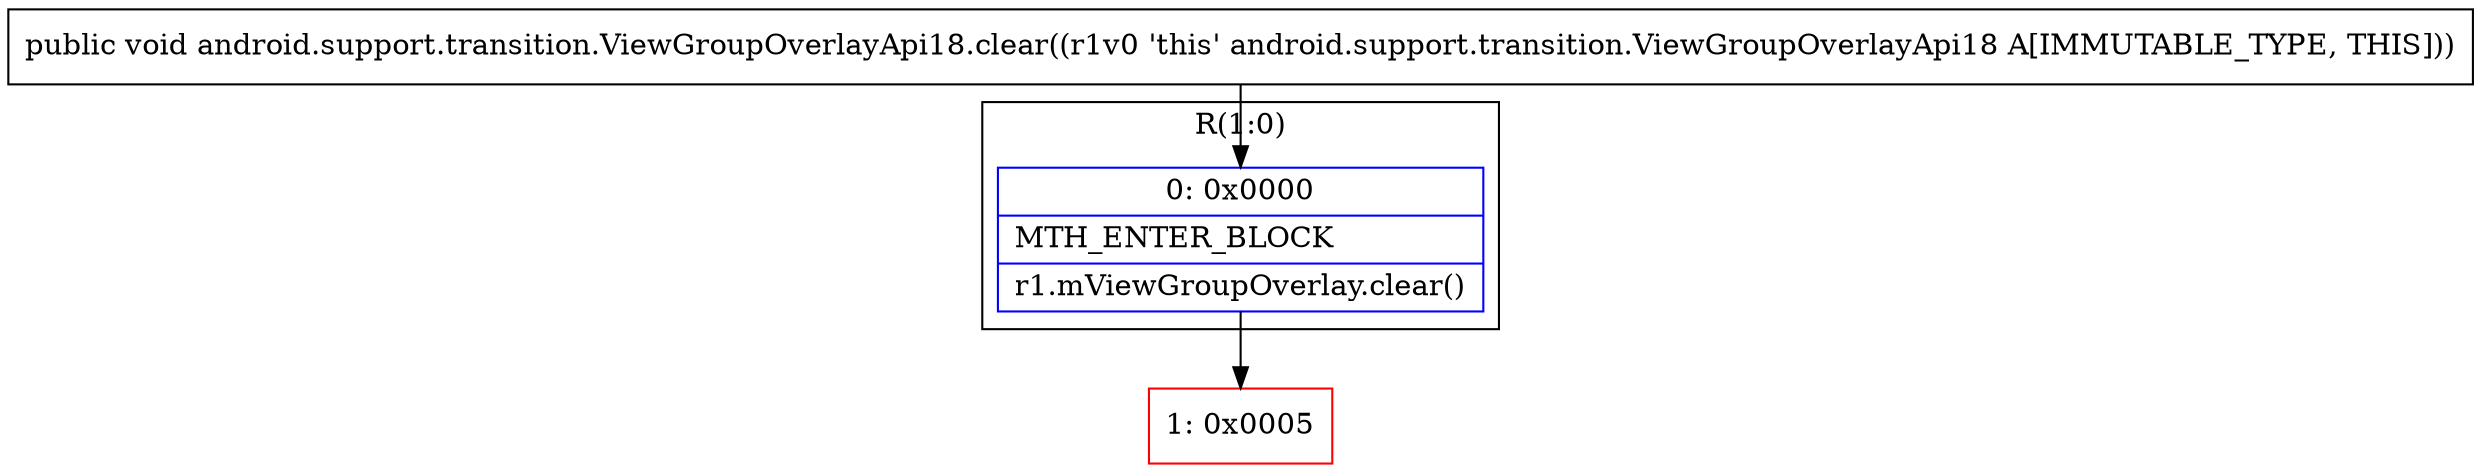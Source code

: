 digraph "CFG forandroid.support.transition.ViewGroupOverlayApi18.clear()V" {
subgraph cluster_Region_720521269 {
label = "R(1:0)";
node [shape=record,color=blue];
Node_0 [shape=record,label="{0\:\ 0x0000|MTH_ENTER_BLOCK\l|r1.mViewGroupOverlay.clear()\l}"];
}
Node_1 [shape=record,color=red,label="{1\:\ 0x0005}"];
MethodNode[shape=record,label="{public void android.support.transition.ViewGroupOverlayApi18.clear((r1v0 'this' android.support.transition.ViewGroupOverlayApi18 A[IMMUTABLE_TYPE, THIS])) }"];
MethodNode -> Node_0;
Node_0 -> Node_1;
}

